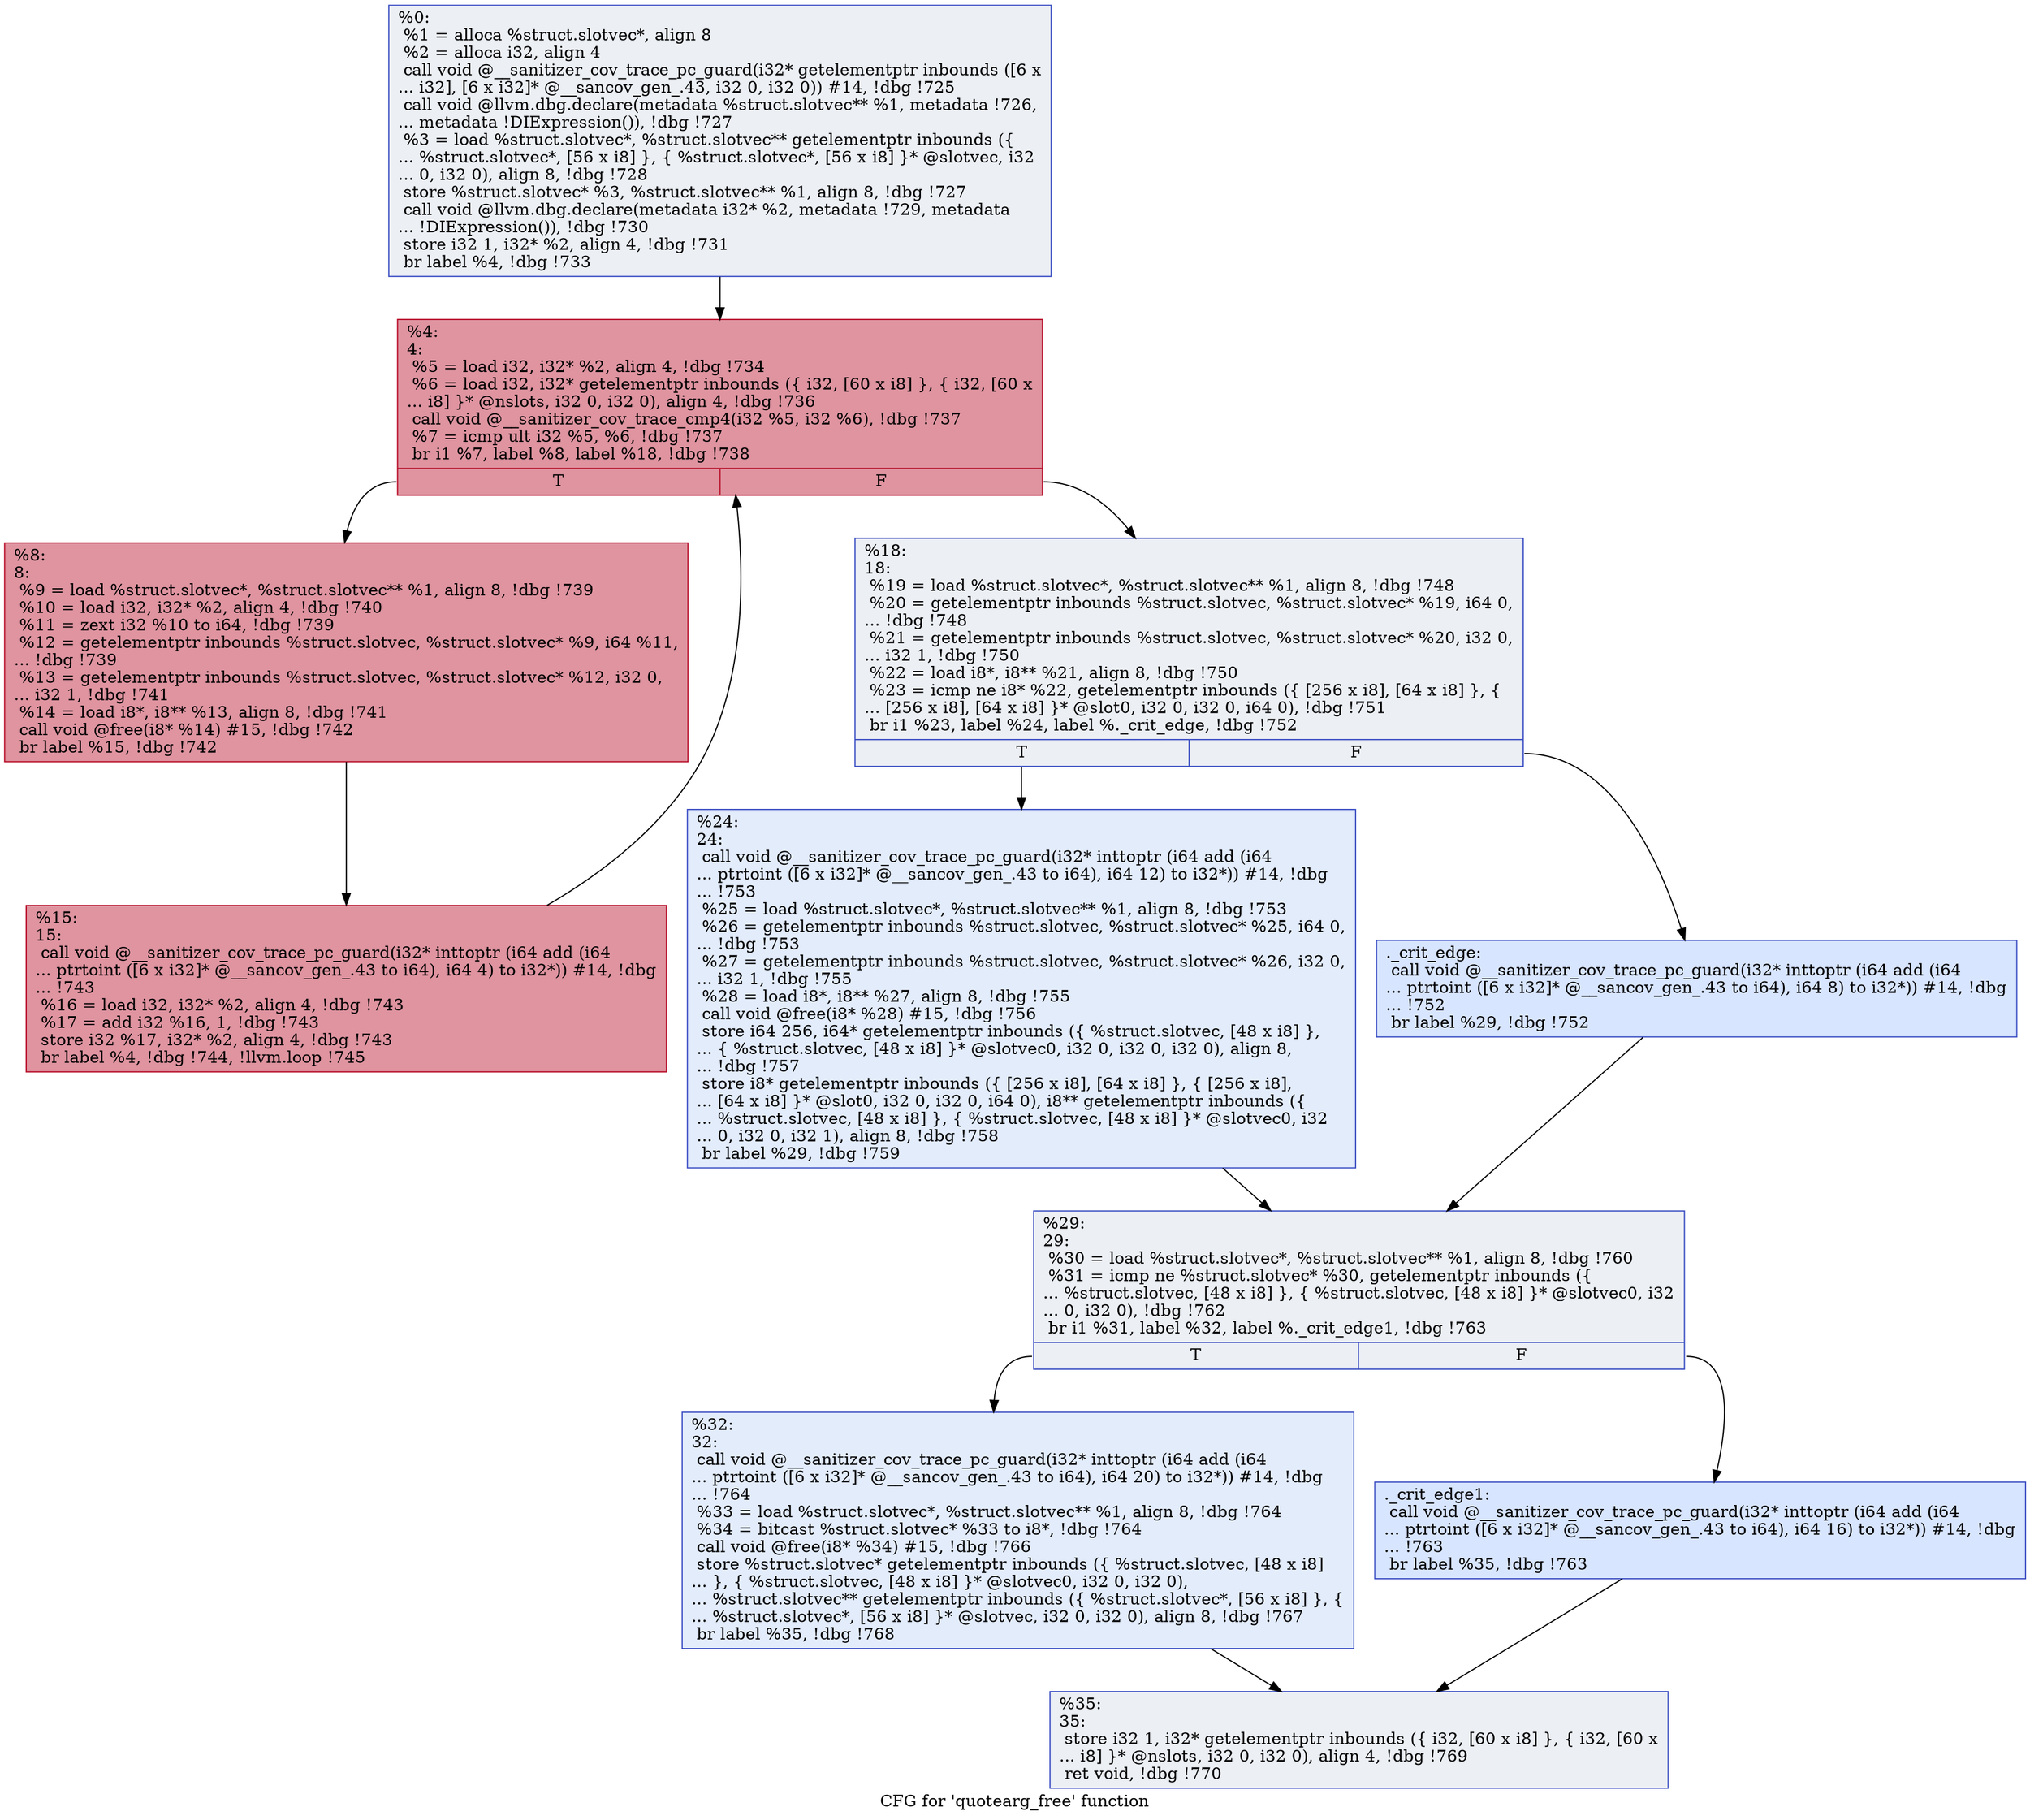 digraph "CFG for 'quotearg_free' function" {
	label="CFG for 'quotearg_free' function";

	Node0x555ee4f5a300 [shape=record,color="#3d50c3ff", style=filled, fillcolor="#d4dbe670",label="{%0:\l  %1 = alloca %struct.slotvec*, align 8\l  %2 = alloca i32, align 4\l  call void @__sanitizer_cov_trace_pc_guard(i32* getelementptr inbounds ([6 x\l... i32], [6 x i32]* @__sancov_gen_.43, i32 0, i32 0)) #14, !dbg !725\l  call void @llvm.dbg.declare(metadata %struct.slotvec** %1, metadata !726,\l... metadata !DIExpression()), !dbg !727\l  %3 = load %struct.slotvec*, %struct.slotvec** getelementptr inbounds (\{\l... %struct.slotvec*, [56 x i8] \}, \{ %struct.slotvec*, [56 x i8] \}* @slotvec, i32\l... 0, i32 0), align 8, !dbg !728\l  store %struct.slotvec* %3, %struct.slotvec** %1, align 8, !dbg !727\l  call void @llvm.dbg.declare(metadata i32* %2, metadata !729, metadata\l... !DIExpression()), !dbg !730\l  store i32 1, i32* %2, align 4, !dbg !731\l  br label %4, !dbg !733\l}"];
	Node0x555ee4f5a300 -> Node0x555ee4f5a4f0;
	Node0x555ee4f5a4f0 [shape=record,color="#b70d28ff", style=filled, fillcolor="#b70d2870",label="{%4:\l4:                                                \l  %5 = load i32, i32* %2, align 4, !dbg !734\l  %6 = load i32, i32* getelementptr inbounds (\{ i32, [60 x i8] \}, \{ i32, [60 x\l... i8] \}* @nslots, i32 0, i32 0), align 4, !dbg !736\l  call void @__sanitizer_cov_trace_cmp4(i32 %5, i32 %6), !dbg !737\l  %7 = icmp ult i32 %5, %6, !dbg !737\l  br i1 %7, label %8, label %18, !dbg !738\l|{<s0>T|<s1>F}}"];
	Node0x555ee4f5a4f0:s0 -> Node0x555ee4f5a540;
	Node0x555ee4f5a4f0:s1 -> Node0x555ee4f5a5e0;
	Node0x555ee4f5a540 [shape=record,color="#b70d28ff", style=filled, fillcolor="#b70d2870",label="{%8:\l8:                                                \l  %9 = load %struct.slotvec*, %struct.slotvec** %1, align 8, !dbg !739\l  %10 = load i32, i32* %2, align 4, !dbg !740\l  %11 = zext i32 %10 to i64, !dbg !739\l  %12 = getelementptr inbounds %struct.slotvec, %struct.slotvec* %9, i64 %11,\l... !dbg !739\l  %13 = getelementptr inbounds %struct.slotvec, %struct.slotvec* %12, i32 0,\l... i32 1, !dbg !741\l  %14 = load i8*, i8** %13, align 8, !dbg !741\l  call void @free(i8* %14) #15, !dbg !742\l  br label %15, !dbg !742\l}"];
	Node0x555ee4f5a540 -> Node0x555ee4f5a590;
	Node0x555ee4f5a590 [shape=record,color="#b70d28ff", style=filled, fillcolor="#b70d2870",label="{%15:\l15:                                               \l  call void @__sanitizer_cov_trace_pc_guard(i32* inttoptr (i64 add (i64\l... ptrtoint ([6 x i32]* @__sancov_gen_.43 to i64), i64 4) to i32*)) #14, !dbg\l... !743\l  %16 = load i32, i32* %2, align 4, !dbg !743\l  %17 = add i32 %16, 1, !dbg !743\l  store i32 %17, i32* %2, align 4, !dbg !743\l  br label %4, !dbg !744, !llvm.loop !745\l}"];
	Node0x555ee4f5a590 -> Node0x555ee4f5a4f0;
	Node0x555ee4f5a5e0 [shape=record,color="#3d50c3ff", style=filled, fillcolor="#d4dbe670",label="{%18:\l18:                                               \l  %19 = load %struct.slotvec*, %struct.slotvec** %1, align 8, !dbg !748\l  %20 = getelementptr inbounds %struct.slotvec, %struct.slotvec* %19, i64 0,\l... !dbg !748\l  %21 = getelementptr inbounds %struct.slotvec, %struct.slotvec* %20, i32 0,\l... i32 1, !dbg !750\l  %22 = load i8*, i8** %21, align 8, !dbg !750\l  %23 = icmp ne i8* %22, getelementptr inbounds (\{ [256 x i8], [64 x i8] \}, \{\l... [256 x i8], [64 x i8] \}* @slot0, i32 0, i32 0, i64 0), !dbg !751\l  br i1 %23, label %24, label %._crit_edge, !dbg !752\l|{<s0>T|<s1>F}}"];
	Node0x555ee4f5a5e0:s0 -> Node0x555ee4f5a680;
	Node0x555ee4f5a5e0:s1 -> Node0x555ee4f5a630;
	Node0x555ee4f5a630 [shape=record,color="#3d50c3ff", style=filled, fillcolor="#a7c5fe70",label="{._crit_edge:                                      \l  call void @__sanitizer_cov_trace_pc_guard(i32* inttoptr (i64 add (i64\l... ptrtoint ([6 x i32]* @__sancov_gen_.43 to i64), i64 8) to i32*)) #14, !dbg\l... !752\l  br label %29, !dbg !752\l}"];
	Node0x555ee4f5a630 -> Node0x555ee4f5a6d0;
	Node0x555ee4f5a680 [shape=record,color="#3d50c3ff", style=filled, fillcolor="#bfd3f670",label="{%24:\l24:                                               \l  call void @__sanitizer_cov_trace_pc_guard(i32* inttoptr (i64 add (i64\l... ptrtoint ([6 x i32]* @__sancov_gen_.43 to i64), i64 12) to i32*)) #14, !dbg\l... !753\l  %25 = load %struct.slotvec*, %struct.slotvec** %1, align 8, !dbg !753\l  %26 = getelementptr inbounds %struct.slotvec, %struct.slotvec* %25, i64 0,\l... !dbg !753\l  %27 = getelementptr inbounds %struct.slotvec, %struct.slotvec* %26, i32 0,\l... i32 1, !dbg !755\l  %28 = load i8*, i8** %27, align 8, !dbg !755\l  call void @free(i8* %28) #15, !dbg !756\l  store i64 256, i64* getelementptr inbounds (\{ %struct.slotvec, [48 x i8] \},\l... \{ %struct.slotvec, [48 x i8] \}* @slotvec0, i32 0, i32 0, i32 0), align 8,\l... !dbg !757\l  store i8* getelementptr inbounds (\{ [256 x i8], [64 x i8] \}, \{ [256 x i8],\l... [64 x i8] \}* @slot0, i32 0, i32 0, i64 0), i8** getelementptr inbounds (\{\l... %struct.slotvec, [48 x i8] \}, \{ %struct.slotvec, [48 x i8] \}* @slotvec0, i32\l... 0, i32 0, i32 1), align 8, !dbg !758\l  br label %29, !dbg !759\l}"];
	Node0x555ee4f5a680 -> Node0x555ee4f5a6d0;
	Node0x555ee4f5a6d0 [shape=record,color="#3d50c3ff", style=filled, fillcolor="#d4dbe670",label="{%29:\l29:                                               \l  %30 = load %struct.slotvec*, %struct.slotvec** %1, align 8, !dbg !760\l  %31 = icmp ne %struct.slotvec* %30, getelementptr inbounds (\{\l... %struct.slotvec, [48 x i8] \}, \{ %struct.slotvec, [48 x i8] \}* @slotvec0, i32\l... 0, i32 0), !dbg !762\l  br i1 %31, label %32, label %._crit_edge1, !dbg !763\l|{<s0>T|<s1>F}}"];
	Node0x555ee4f5a6d0:s0 -> Node0x555ee4f5a770;
	Node0x555ee4f5a6d0:s1 -> Node0x555ee4f5a720;
	Node0x555ee4f5a720 [shape=record,color="#3d50c3ff", style=filled, fillcolor="#a7c5fe70",label="{._crit_edge1:                                     \l  call void @__sanitizer_cov_trace_pc_guard(i32* inttoptr (i64 add (i64\l... ptrtoint ([6 x i32]* @__sancov_gen_.43 to i64), i64 16) to i32*)) #14, !dbg\l... !763\l  br label %35, !dbg !763\l}"];
	Node0x555ee4f5a720 -> Node0x555ee4f5a7c0;
	Node0x555ee4f5a770 [shape=record,color="#3d50c3ff", style=filled, fillcolor="#bfd3f670",label="{%32:\l32:                                               \l  call void @__sanitizer_cov_trace_pc_guard(i32* inttoptr (i64 add (i64\l... ptrtoint ([6 x i32]* @__sancov_gen_.43 to i64), i64 20) to i32*)) #14, !dbg\l... !764\l  %33 = load %struct.slotvec*, %struct.slotvec** %1, align 8, !dbg !764\l  %34 = bitcast %struct.slotvec* %33 to i8*, !dbg !764\l  call void @free(i8* %34) #15, !dbg !766\l  store %struct.slotvec* getelementptr inbounds (\{ %struct.slotvec, [48 x i8]\l... \}, \{ %struct.slotvec, [48 x i8] \}* @slotvec0, i32 0, i32 0),\l... %struct.slotvec** getelementptr inbounds (\{ %struct.slotvec*, [56 x i8] \}, \{\l... %struct.slotvec*, [56 x i8] \}* @slotvec, i32 0, i32 0), align 8, !dbg !767\l  br label %35, !dbg !768\l}"];
	Node0x555ee4f5a770 -> Node0x555ee4f5a7c0;
	Node0x555ee4f5a7c0 [shape=record,color="#3d50c3ff", style=filled, fillcolor="#d4dbe670",label="{%35:\l35:                                               \l  store i32 1, i32* getelementptr inbounds (\{ i32, [60 x i8] \}, \{ i32, [60 x\l... i8] \}* @nslots, i32 0, i32 0), align 4, !dbg !769\l  ret void, !dbg !770\l}"];
}

